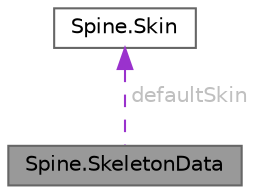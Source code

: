 digraph "Spine.SkeletonData"
{
 // LATEX_PDF_SIZE
  bgcolor="transparent";
  edge [fontname=Helvetica,fontsize=10,labelfontname=Helvetica,labelfontsize=10];
  node [fontname=Helvetica,fontsize=10,shape=box,height=0.2,width=0.4];
  Node1 [id="Node000001",label="Spine.SkeletonData",height=0.2,width=0.4,color="gray40", fillcolor="grey60", style="filled", fontcolor="black",tooltip="Stores the setup pose and all of the stateless data for a skeleton."];
  Node2 -> Node1 [id="edge2_Node000001_Node000002",dir="back",color="darkorchid3",style="dashed",tooltip=" ",label=" defaultSkin",fontcolor="grey" ];
  Node2 [id="Node000002",label="Spine.Skin",height=0.2,width=0.4,color="gray40", fillcolor="white", style="filled",URL="$class_spine_1_1_skin.html",tooltip="Stores attachments by slot index and attachment name."];
}
